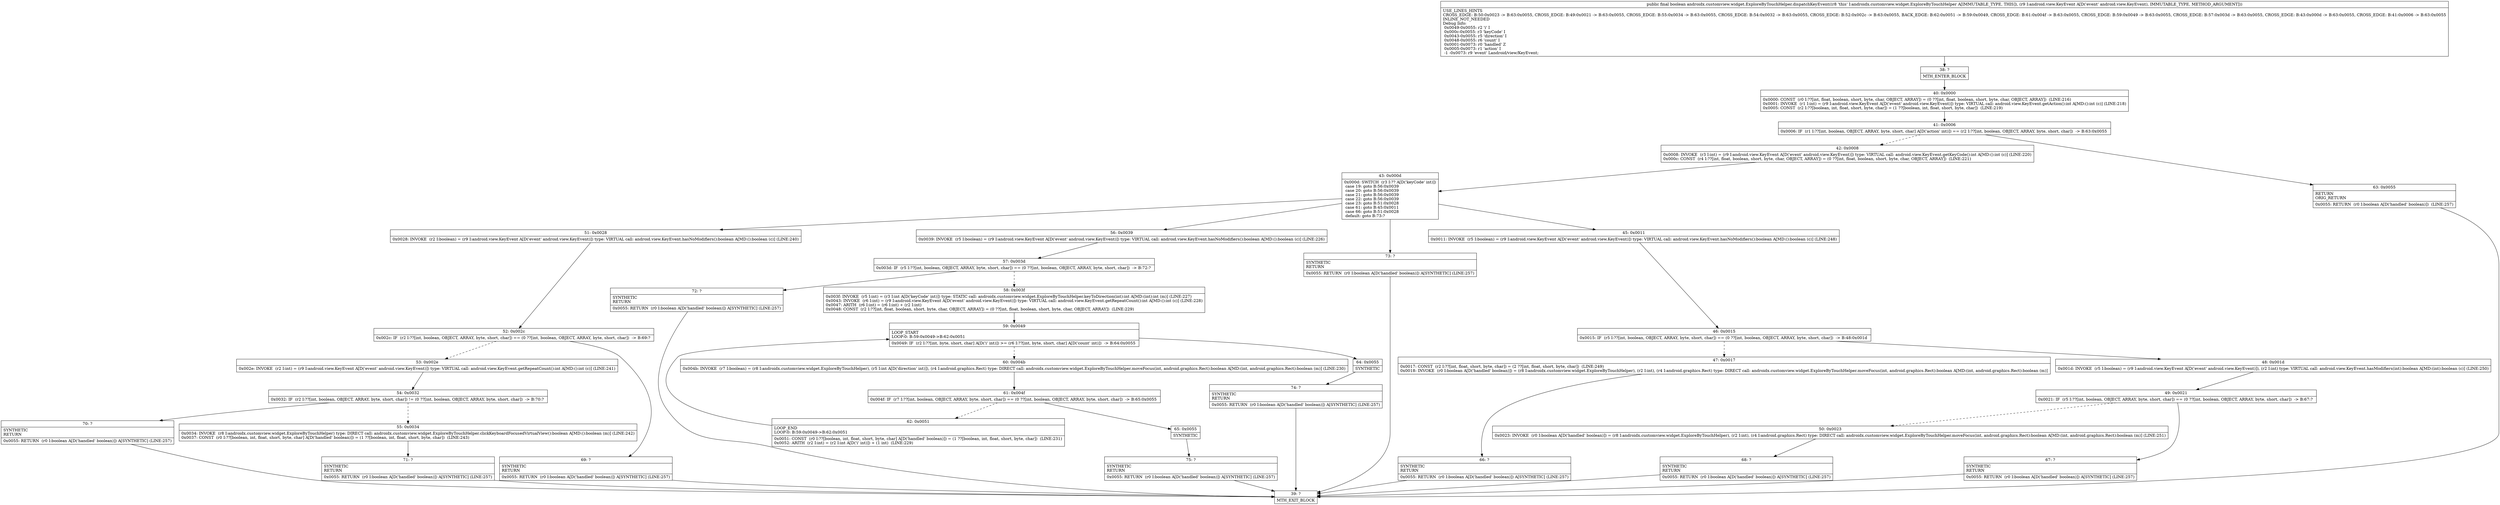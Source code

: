 digraph "CFG forandroidx.customview.widget.ExploreByTouchHelper.dispatchKeyEvent(Landroid\/view\/KeyEvent;)Z" {
Node_38 [shape=record,label="{38\:\ ?|MTH_ENTER_BLOCK\l}"];
Node_40 [shape=record,label="{40\:\ 0x0000|0x0000: CONST  (r0 I:??[int, float, boolean, short, byte, char, OBJECT, ARRAY]) = (0 ??[int, float, boolean, short, byte, char, OBJECT, ARRAY])  (LINE:216)\l0x0001: INVOKE  (r1 I:int) = (r9 I:android.view.KeyEvent A[D('event' android.view.KeyEvent)]) type: VIRTUAL call: android.view.KeyEvent.getAction():int A[MD:():int (c)] (LINE:218)\l0x0005: CONST  (r2 I:??[boolean, int, float, short, byte, char]) = (1 ??[boolean, int, float, short, byte, char])  (LINE:219)\l}"];
Node_41 [shape=record,label="{41\:\ 0x0006|0x0006: IF  (r1 I:??[int, boolean, OBJECT, ARRAY, byte, short, char] A[D('action' int)]) == (r2 I:??[int, boolean, OBJECT, ARRAY, byte, short, char])  \-\> B:63:0x0055 \l}"];
Node_42 [shape=record,label="{42\:\ 0x0008|0x0008: INVOKE  (r3 I:int) = (r9 I:android.view.KeyEvent A[D('event' android.view.KeyEvent)]) type: VIRTUAL call: android.view.KeyEvent.getKeyCode():int A[MD:():int (c)] (LINE:220)\l0x000c: CONST  (r4 I:??[int, float, boolean, short, byte, char, OBJECT, ARRAY]) = (0 ??[int, float, boolean, short, byte, char, OBJECT, ARRAY])  (LINE:221)\l}"];
Node_43 [shape=record,label="{43\:\ 0x000d|0x000d: SWITCH  (r3 I:?? A[D('keyCode' int)])\l case 19: goto B:56:0x0039\l case 20: goto B:56:0x0039\l case 21: goto B:56:0x0039\l case 22: goto B:56:0x0039\l case 23: goto B:51:0x0028\l case 61: goto B:45:0x0011\l case 66: goto B:51:0x0028\l default: goto B:73:? \l}"];
Node_45 [shape=record,label="{45\:\ 0x0011|0x0011: INVOKE  (r5 I:boolean) = (r9 I:android.view.KeyEvent A[D('event' android.view.KeyEvent)]) type: VIRTUAL call: android.view.KeyEvent.hasNoModifiers():boolean A[MD:():boolean (c)] (LINE:248)\l}"];
Node_46 [shape=record,label="{46\:\ 0x0015|0x0015: IF  (r5 I:??[int, boolean, OBJECT, ARRAY, byte, short, char]) == (0 ??[int, boolean, OBJECT, ARRAY, byte, short, char])  \-\> B:48:0x001d \l}"];
Node_47 [shape=record,label="{47\:\ 0x0017|0x0017: CONST  (r2 I:??[int, float, short, byte, char]) = (2 ??[int, float, short, byte, char])  (LINE:249)\l0x0018: INVOKE  (r0 I:boolean A[D('handled' boolean)]) = (r8 I:androidx.customview.widget.ExploreByTouchHelper), (r2 I:int), (r4 I:android.graphics.Rect) type: DIRECT call: androidx.customview.widget.ExploreByTouchHelper.moveFocus(int, android.graphics.Rect):boolean A[MD:(int, android.graphics.Rect):boolean (m)]\l}"];
Node_66 [shape=record,label="{66\:\ ?|SYNTHETIC\lRETURN\l|0x0055: RETURN  (r0 I:boolean A[D('handled' boolean)]) A[SYNTHETIC] (LINE:257)\l}"];
Node_39 [shape=record,label="{39\:\ ?|MTH_EXIT_BLOCK\l}"];
Node_48 [shape=record,label="{48\:\ 0x001d|0x001d: INVOKE  (r5 I:boolean) = (r9 I:android.view.KeyEvent A[D('event' android.view.KeyEvent)]), (r2 I:int) type: VIRTUAL call: android.view.KeyEvent.hasModifiers(int):boolean A[MD:(int):boolean (c)] (LINE:250)\l}"];
Node_49 [shape=record,label="{49\:\ 0x0021|0x0021: IF  (r5 I:??[int, boolean, OBJECT, ARRAY, byte, short, char]) == (0 ??[int, boolean, OBJECT, ARRAY, byte, short, char])  \-\> B:67:? \l}"];
Node_50 [shape=record,label="{50\:\ 0x0023|0x0023: INVOKE  (r0 I:boolean A[D('handled' boolean)]) = (r8 I:androidx.customview.widget.ExploreByTouchHelper), (r2 I:int), (r4 I:android.graphics.Rect) type: DIRECT call: androidx.customview.widget.ExploreByTouchHelper.moveFocus(int, android.graphics.Rect):boolean A[MD:(int, android.graphics.Rect):boolean (m)] (LINE:251)\l}"];
Node_68 [shape=record,label="{68\:\ ?|SYNTHETIC\lRETURN\l|0x0055: RETURN  (r0 I:boolean A[D('handled' boolean)]) A[SYNTHETIC] (LINE:257)\l}"];
Node_67 [shape=record,label="{67\:\ ?|SYNTHETIC\lRETURN\l|0x0055: RETURN  (r0 I:boolean A[D('handled' boolean)]) A[SYNTHETIC] (LINE:257)\l}"];
Node_51 [shape=record,label="{51\:\ 0x0028|0x0028: INVOKE  (r2 I:boolean) = (r9 I:android.view.KeyEvent A[D('event' android.view.KeyEvent)]) type: VIRTUAL call: android.view.KeyEvent.hasNoModifiers():boolean A[MD:():boolean (c)] (LINE:240)\l}"];
Node_52 [shape=record,label="{52\:\ 0x002c|0x002c: IF  (r2 I:??[int, boolean, OBJECT, ARRAY, byte, short, char]) == (0 ??[int, boolean, OBJECT, ARRAY, byte, short, char])  \-\> B:69:? \l}"];
Node_53 [shape=record,label="{53\:\ 0x002e|0x002e: INVOKE  (r2 I:int) = (r9 I:android.view.KeyEvent A[D('event' android.view.KeyEvent)]) type: VIRTUAL call: android.view.KeyEvent.getRepeatCount():int A[MD:():int (c)] (LINE:241)\l}"];
Node_54 [shape=record,label="{54\:\ 0x0032|0x0032: IF  (r2 I:??[int, boolean, OBJECT, ARRAY, byte, short, char]) != (0 ??[int, boolean, OBJECT, ARRAY, byte, short, char])  \-\> B:70:? \l}"];
Node_55 [shape=record,label="{55\:\ 0x0034|0x0034: INVOKE  (r8 I:androidx.customview.widget.ExploreByTouchHelper) type: DIRECT call: androidx.customview.widget.ExploreByTouchHelper.clickKeyboardFocusedVirtualView():boolean A[MD:():boolean (m)] (LINE:242)\l0x0037: CONST  (r0 I:??[boolean, int, float, short, byte, char] A[D('handled' boolean)]) = (1 ??[boolean, int, float, short, byte, char])  (LINE:243)\l}"];
Node_71 [shape=record,label="{71\:\ ?|SYNTHETIC\lRETURN\l|0x0055: RETURN  (r0 I:boolean A[D('handled' boolean)]) A[SYNTHETIC] (LINE:257)\l}"];
Node_70 [shape=record,label="{70\:\ ?|SYNTHETIC\lRETURN\l|0x0055: RETURN  (r0 I:boolean A[D('handled' boolean)]) A[SYNTHETIC] (LINE:257)\l}"];
Node_69 [shape=record,label="{69\:\ ?|SYNTHETIC\lRETURN\l|0x0055: RETURN  (r0 I:boolean A[D('handled' boolean)]) A[SYNTHETIC] (LINE:257)\l}"];
Node_56 [shape=record,label="{56\:\ 0x0039|0x0039: INVOKE  (r5 I:boolean) = (r9 I:android.view.KeyEvent A[D('event' android.view.KeyEvent)]) type: VIRTUAL call: android.view.KeyEvent.hasNoModifiers():boolean A[MD:():boolean (c)] (LINE:226)\l}"];
Node_57 [shape=record,label="{57\:\ 0x003d|0x003d: IF  (r5 I:??[int, boolean, OBJECT, ARRAY, byte, short, char]) == (0 ??[int, boolean, OBJECT, ARRAY, byte, short, char])  \-\> B:72:? \l}"];
Node_58 [shape=record,label="{58\:\ 0x003f|0x003f: INVOKE  (r5 I:int) = (r3 I:int A[D('keyCode' int)]) type: STATIC call: androidx.customview.widget.ExploreByTouchHelper.keyToDirection(int):int A[MD:(int):int (m)] (LINE:227)\l0x0043: INVOKE  (r6 I:int) = (r9 I:android.view.KeyEvent A[D('event' android.view.KeyEvent)]) type: VIRTUAL call: android.view.KeyEvent.getRepeatCount():int A[MD:():int (c)] (LINE:228)\l0x0047: ARITH  (r6 I:int) = (r6 I:int) + (r2 I:int) \l0x0048: CONST  (r2 I:??[int, float, boolean, short, byte, char, OBJECT, ARRAY]) = (0 ??[int, float, boolean, short, byte, char, OBJECT, ARRAY])  (LINE:229)\l}"];
Node_59 [shape=record,label="{59\:\ 0x0049|LOOP_START\lLOOP:0: B:59:0x0049\-\>B:62:0x0051\l|0x0049: IF  (r2 I:??[int, byte, short, char] A[D('i' int)]) \>= (r6 I:??[int, byte, short, char] A[D('count' int)])  \-\> B:64:0x0055 \l}"];
Node_60 [shape=record,label="{60\:\ 0x004b|0x004b: INVOKE  (r7 I:boolean) = (r8 I:androidx.customview.widget.ExploreByTouchHelper), (r5 I:int A[D('direction' int)]), (r4 I:android.graphics.Rect) type: DIRECT call: androidx.customview.widget.ExploreByTouchHelper.moveFocus(int, android.graphics.Rect):boolean A[MD:(int, android.graphics.Rect):boolean (m)] (LINE:230)\l}"];
Node_61 [shape=record,label="{61\:\ 0x004f|0x004f: IF  (r7 I:??[int, boolean, OBJECT, ARRAY, byte, short, char]) == (0 ??[int, boolean, OBJECT, ARRAY, byte, short, char])  \-\> B:65:0x0055 \l}"];
Node_62 [shape=record,label="{62\:\ 0x0051|LOOP_END\lLOOP:0: B:59:0x0049\-\>B:62:0x0051\l|0x0051: CONST  (r0 I:??[boolean, int, float, short, byte, char] A[D('handled' boolean)]) = (1 ??[boolean, int, float, short, byte, char])  (LINE:231)\l0x0052: ARITH  (r2 I:int) = (r2 I:int A[D('i' int)]) + (1 int)  (LINE:229)\l}"];
Node_65 [shape=record,label="{65\:\ 0x0055|SYNTHETIC\l}"];
Node_75 [shape=record,label="{75\:\ ?|SYNTHETIC\lRETURN\l|0x0055: RETURN  (r0 I:boolean A[D('handled' boolean)]) A[SYNTHETIC] (LINE:257)\l}"];
Node_64 [shape=record,label="{64\:\ 0x0055|SYNTHETIC\l}"];
Node_74 [shape=record,label="{74\:\ ?|SYNTHETIC\lRETURN\l|0x0055: RETURN  (r0 I:boolean A[D('handled' boolean)]) A[SYNTHETIC] (LINE:257)\l}"];
Node_72 [shape=record,label="{72\:\ ?|SYNTHETIC\lRETURN\l|0x0055: RETURN  (r0 I:boolean A[D('handled' boolean)]) A[SYNTHETIC] (LINE:257)\l}"];
Node_73 [shape=record,label="{73\:\ ?|SYNTHETIC\lRETURN\l|0x0055: RETURN  (r0 I:boolean A[D('handled' boolean)]) A[SYNTHETIC] (LINE:257)\l}"];
Node_63 [shape=record,label="{63\:\ 0x0055|RETURN\lORIG_RETURN\l|0x0055: RETURN  (r0 I:boolean A[D('handled' boolean)])  (LINE:257)\l}"];
MethodNode[shape=record,label="{public final boolean androidx.customview.widget.ExploreByTouchHelper.dispatchKeyEvent((r8 'this' I:androidx.customview.widget.ExploreByTouchHelper A[IMMUTABLE_TYPE, THIS]), (r9 I:android.view.KeyEvent A[D('event' android.view.KeyEvent), IMMUTABLE_TYPE, METHOD_ARGUMENT]))  | USE_LINES_HINTS\lCROSS_EDGE: B:50:0x0023 \-\> B:63:0x0055, CROSS_EDGE: B:49:0x0021 \-\> B:63:0x0055, CROSS_EDGE: B:55:0x0034 \-\> B:63:0x0055, CROSS_EDGE: B:54:0x0032 \-\> B:63:0x0055, CROSS_EDGE: B:52:0x002c \-\> B:63:0x0055, BACK_EDGE: B:62:0x0051 \-\> B:59:0x0049, CROSS_EDGE: B:61:0x004f \-\> B:63:0x0055, CROSS_EDGE: B:59:0x0049 \-\> B:63:0x0055, CROSS_EDGE: B:57:0x003d \-\> B:63:0x0055, CROSS_EDGE: B:43:0x000d \-\> B:63:0x0055, CROSS_EDGE: B:41:0x0006 \-\> B:63:0x0055\lINLINE_NOT_NEEDED\lDebug Info:\l  0x0049\-0x0055: r2 'i' I\l  0x000c\-0x0055: r3 'keyCode' I\l  0x0043\-0x0055: r5 'direction' I\l  0x0048\-0x0055: r6 'count' I\l  0x0001\-0x0073: r0 'handled' Z\l  0x0005\-0x0073: r1 'action' I\l  \-1 \-0x0073: r9 'event' Landroid\/view\/KeyEvent;\l}"];
MethodNode -> Node_38;Node_38 -> Node_40;
Node_40 -> Node_41;
Node_41 -> Node_42[style=dashed];
Node_41 -> Node_63;
Node_42 -> Node_43;
Node_43 -> Node_45;
Node_43 -> Node_51;
Node_43 -> Node_56;
Node_43 -> Node_73;
Node_45 -> Node_46;
Node_46 -> Node_47[style=dashed];
Node_46 -> Node_48;
Node_47 -> Node_66;
Node_66 -> Node_39;
Node_48 -> Node_49;
Node_49 -> Node_50[style=dashed];
Node_49 -> Node_67;
Node_50 -> Node_68;
Node_68 -> Node_39;
Node_67 -> Node_39;
Node_51 -> Node_52;
Node_52 -> Node_53[style=dashed];
Node_52 -> Node_69;
Node_53 -> Node_54;
Node_54 -> Node_55[style=dashed];
Node_54 -> Node_70;
Node_55 -> Node_71;
Node_71 -> Node_39;
Node_70 -> Node_39;
Node_69 -> Node_39;
Node_56 -> Node_57;
Node_57 -> Node_58[style=dashed];
Node_57 -> Node_72;
Node_58 -> Node_59;
Node_59 -> Node_60[style=dashed];
Node_59 -> Node_64;
Node_60 -> Node_61;
Node_61 -> Node_62[style=dashed];
Node_61 -> Node_65;
Node_62 -> Node_59;
Node_65 -> Node_75;
Node_75 -> Node_39;
Node_64 -> Node_74;
Node_74 -> Node_39;
Node_72 -> Node_39;
Node_73 -> Node_39;
Node_63 -> Node_39;
}

